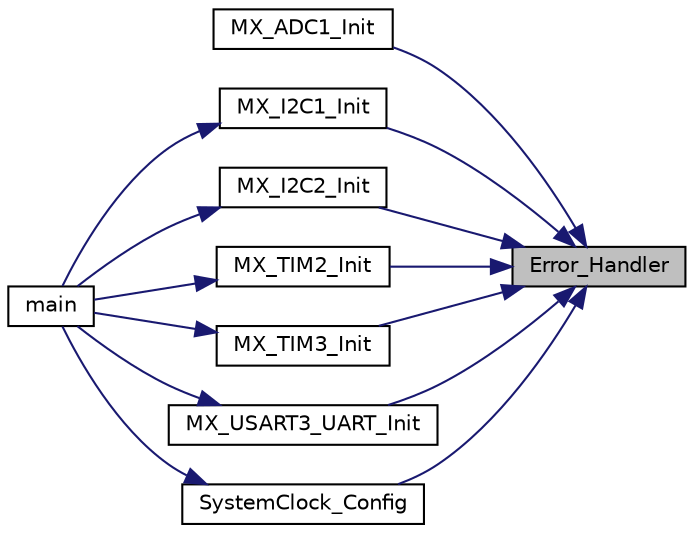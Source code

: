 digraph "Error_Handler"
{
 // LATEX_PDF_SIZE
  edge [fontname="Helvetica",fontsize="10",labelfontname="Helvetica",labelfontsize="10"];
  node [fontname="Helvetica",fontsize="10",shape=record];
  rankdir="RL";
  Node1 [label="Error_Handler",height=0.2,width=0.4,color="black", fillcolor="grey75", style="filled", fontcolor="black",tooltip="This function is executed in case of error occurrence."];
  Node1 -> Node2 [dir="back",color="midnightblue",fontsize="10",style="solid",fontname="Helvetica"];
  Node2 [label="MX_ADC1_Init",height=0.2,width=0.4,color="black", fillcolor="white", style="filled",URL="$adc_8c.html#acccd58aa70215a6b184ad242312ffd0c",tooltip=" "];
  Node1 -> Node3 [dir="back",color="midnightblue",fontsize="10",style="solid",fontname="Helvetica"];
  Node3 [label="MX_I2C1_Init",height=0.2,width=0.4,color="black", fillcolor="white", style="filled",URL="$i2c_8c.html#ada6e763cfa4108a8d24cd27b75f2f489",tooltip=" "];
  Node3 -> Node4 [dir="back",color="midnightblue",fontsize="10",style="solid",fontname="Helvetica"];
  Node4 [label="main",height=0.2,width=0.4,color="black", fillcolor="white", style="filled",URL="$main_8c.html#a840291bc02cba5474a4cb46a9b9566fe",tooltip="The application entry point."];
  Node1 -> Node5 [dir="back",color="midnightblue",fontsize="10",style="solid",fontname="Helvetica"];
  Node5 [label="MX_I2C2_Init",height=0.2,width=0.4,color="black", fillcolor="white", style="filled",URL="$i2c_8c.html#a021114cd02d4beb0b256095cfbd088b2",tooltip=" "];
  Node5 -> Node4 [dir="back",color="midnightblue",fontsize="10",style="solid",fontname="Helvetica"];
  Node1 -> Node6 [dir="back",color="midnightblue",fontsize="10",style="solid",fontname="Helvetica"];
  Node6 [label="MX_TIM2_Init",height=0.2,width=0.4,color="black", fillcolor="white", style="filled",URL="$tim_8c.html#a4b8ff887fd3fdf26605e35927e4ff202",tooltip=" "];
  Node6 -> Node4 [dir="back",color="midnightblue",fontsize="10",style="solid",fontname="Helvetica"];
  Node1 -> Node7 [dir="back",color="midnightblue",fontsize="10",style="solid",fontname="Helvetica"];
  Node7 [label="MX_TIM3_Init",height=0.2,width=0.4,color="black", fillcolor="white", style="filled",URL="$tim_8c.html#a7912f2916786a2c33cb6fb8259ade58c",tooltip=" "];
  Node7 -> Node4 [dir="back",color="midnightblue",fontsize="10",style="solid",fontname="Helvetica"];
  Node1 -> Node8 [dir="back",color="midnightblue",fontsize="10",style="solid",fontname="Helvetica"];
  Node8 [label="MX_USART3_UART_Init",height=0.2,width=0.4,color="black", fillcolor="white", style="filled",URL="$usart_8c.html#a3d04b903a77089f6ce08dd0bf1c81a81",tooltip=" "];
  Node8 -> Node4 [dir="back",color="midnightblue",fontsize="10",style="solid",fontname="Helvetica"];
  Node1 -> Node9 [dir="back",color="midnightblue",fontsize="10",style="solid",fontname="Helvetica"];
  Node9 [label="SystemClock_Config",height=0.2,width=0.4,color="black", fillcolor="white", style="filled",URL="$main_8c.html#a70af21c671abfcc773614a9a4f63d920",tooltip="System Clock Configuration."];
  Node9 -> Node4 [dir="back",color="midnightblue",fontsize="10",style="solid",fontname="Helvetica"];
}
